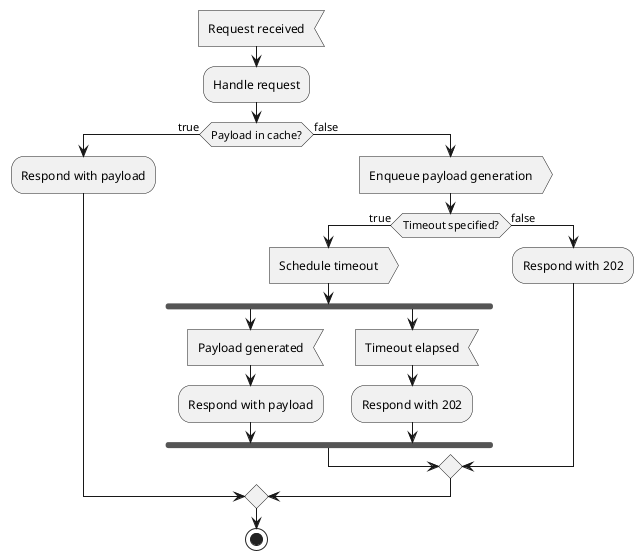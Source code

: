 @startuml

skinparam monochrome true

:Request received<
:Handle request;
if (Payload in cache?) then (true)
    :Respond with payload;
else (false)
    :Enqueue payload generation>
    if (Timeout specified?) then (true)
        :Schedule timeout>
        fork
            :Payload generated<
            :Respond with payload;
        fork again
            :Timeout elapsed<
            :Respond with 202;
        endfork
    else (false)
        :Respond with 202;
    endif
endif

stop

@enduml

